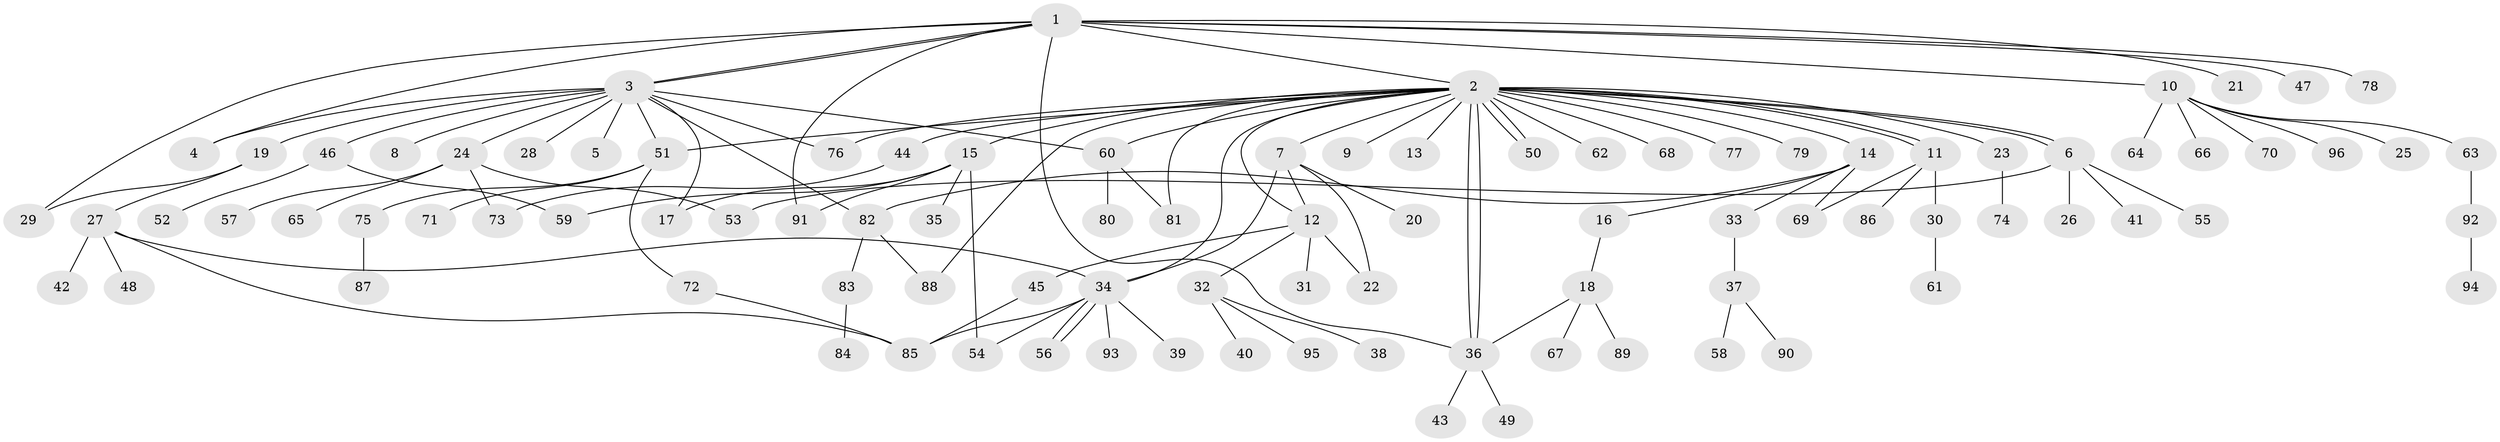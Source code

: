 // Generated by graph-tools (version 1.1) at 2025/14/03/09/25 04:14:35]
// undirected, 96 vertices, 125 edges
graph export_dot {
graph [start="1"]
  node [color=gray90,style=filled];
  1;
  2;
  3;
  4;
  5;
  6;
  7;
  8;
  9;
  10;
  11;
  12;
  13;
  14;
  15;
  16;
  17;
  18;
  19;
  20;
  21;
  22;
  23;
  24;
  25;
  26;
  27;
  28;
  29;
  30;
  31;
  32;
  33;
  34;
  35;
  36;
  37;
  38;
  39;
  40;
  41;
  42;
  43;
  44;
  45;
  46;
  47;
  48;
  49;
  50;
  51;
  52;
  53;
  54;
  55;
  56;
  57;
  58;
  59;
  60;
  61;
  62;
  63;
  64;
  65;
  66;
  67;
  68;
  69;
  70;
  71;
  72;
  73;
  74;
  75;
  76;
  77;
  78;
  79;
  80;
  81;
  82;
  83;
  84;
  85;
  86;
  87;
  88;
  89;
  90;
  91;
  92;
  93;
  94;
  95;
  96;
  1 -- 2;
  1 -- 3;
  1 -- 3;
  1 -- 4;
  1 -- 10;
  1 -- 21;
  1 -- 29;
  1 -- 36;
  1 -- 47;
  1 -- 78;
  1 -- 91;
  2 -- 6;
  2 -- 6;
  2 -- 7;
  2 -- 9;
  2 -- 11;
  2 -- 11;
  2 -- 12;
  2 -- 13;
  2 -- 14;
  2 -- 15;
  2 -- 23;
  2 -- 34;
  2 -- 36;
  2 -- 36;
  2 -- 44;
  2 -- 50;
  2 -- 50;
  2 -- 51;
  2 -- 60;
  2 -- 62;
  2 -- 68;
  2 -- 76;
  2 -- 77;
  2 -- 79;
  2 -- 81;
  2 -- 88;
  3 -- 4;
  3 -- 5;
  3 -- 8;
  3 -- 17;
  3 -- 19;
  3 -- 24;
  3 -- 28;
  3 -- 46;
  3 -- 51;
  3 -- 60;
  3 -- 76;
  3 -- 82;
  6 -- 26;
  6 -- 41;
  6 -- 53;
  6 -- 55;
  7 -- 12;
  7 -- 20;
  7 -- 22;
  7 -- 34;
  10 -- 25;
  10 -- 63;
  10 -- 64;
  10 -- 66;
  10 -- 70;
  10 -- 96;
  11 -- 30;
  11 -- 69;
  11 -- 86;
  12 -- 22;
  12 -- 31;
  12 -- 32;
  12 -- 45;
  14 -- 16;
  14 -- 33;
  14 -- 69;
  14 -- 82;
  15 -- 17;
  15 -- 35;
  15 -- 54;
  15 -- 59;
  15 -- 91;
  16 -- 18;
  18 -- 36;
  18 -- 67;
  18 -- 89;
  19 -- 27;
  19 -- 29;
  23 -- 74;
  24 -- 53;
  24 -- 57;
  24 -- 65;
  24 -- 73;
  27 -- 34;
  27 -- 42;
  27 -- 48;
  27 -- 85;
  30 -- 61;
  32 -- 38;
  32 -- 40;
  32 -- 95;
  33 -- 37;
  34 -- 39;
  34 -- 54;
  34 -- 56;
  34 -- 56;
  34 -- 85;
  34 -- 93;
  36 -- 43;
  36 -- 49;
  37 -- 58;
  37 -- 90;
  44 -- 73;
  45 -- 85;
  46 -- 52;
  46 -- 59;
  51 -- 71;
  51 -- 72;
  51 -- 75;
  60 -- 80;
  60 -- 81;
  63 -- 92;
  72 -- 85;
  75 -- 87;
  82 -- 83;
  82 -- 88;
  83 -- 84;
  92 -- 94;
}
